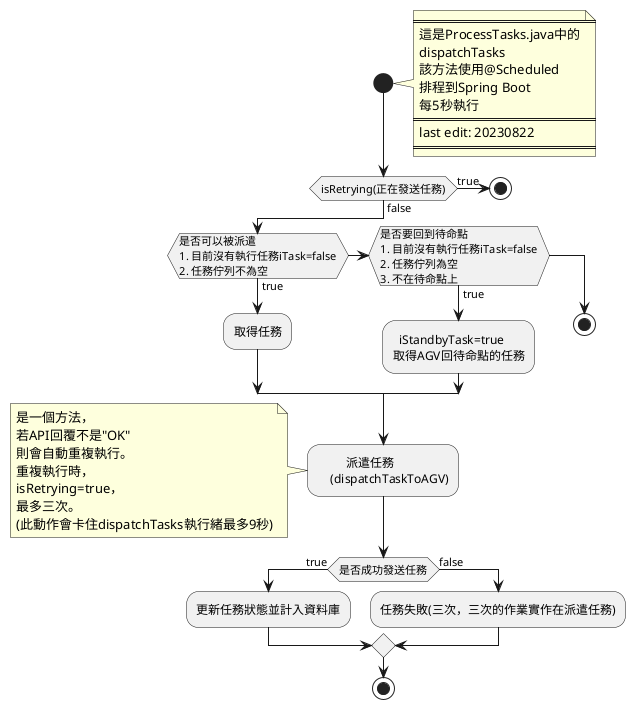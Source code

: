 @startuml
start
note right
  ====
  這是ProcessTasks.java中的
  dispatchTasks
  該方法使用@Scheduled
  排程到Spring Boot
  每5秒執行
  ====
  last edit: 20230822
  ====
end note

if (isRetrying(正在發送任務)) then (true)
  stop
else (false)
  if (是否可以被派遣
1. 目前沒有執行任務iTask=false
2. 任務佇列不為空) then (true)
    :取得任務;
  else if (是否要回到待命點
1. 目前沒有執行任務iTask=false
2. 任務佇列為空
3. 不在待命點上) then (true)
    :  iStandbyTask=true
    取得AGV回待命點的任務;
  else
    stop
  endif
  :         派遣任務
      (dispatchTaskToAGV);
      note left
            是一個方法，
            若API回覆不是"OK"
            則會自動重複執行。
            重複執行時，
            isRetrying=true，
            最多三次。
            (此動作會卡住dispatchTasks執行緒最多9秒)
      end note
      if (是否成功發送任務) then (true)
        :更新任務狀態並計入資料庫;
      else (false)
        :任務失敗(三次，三次的作業實作在派遣任務);
      endif


stop

@enduml
